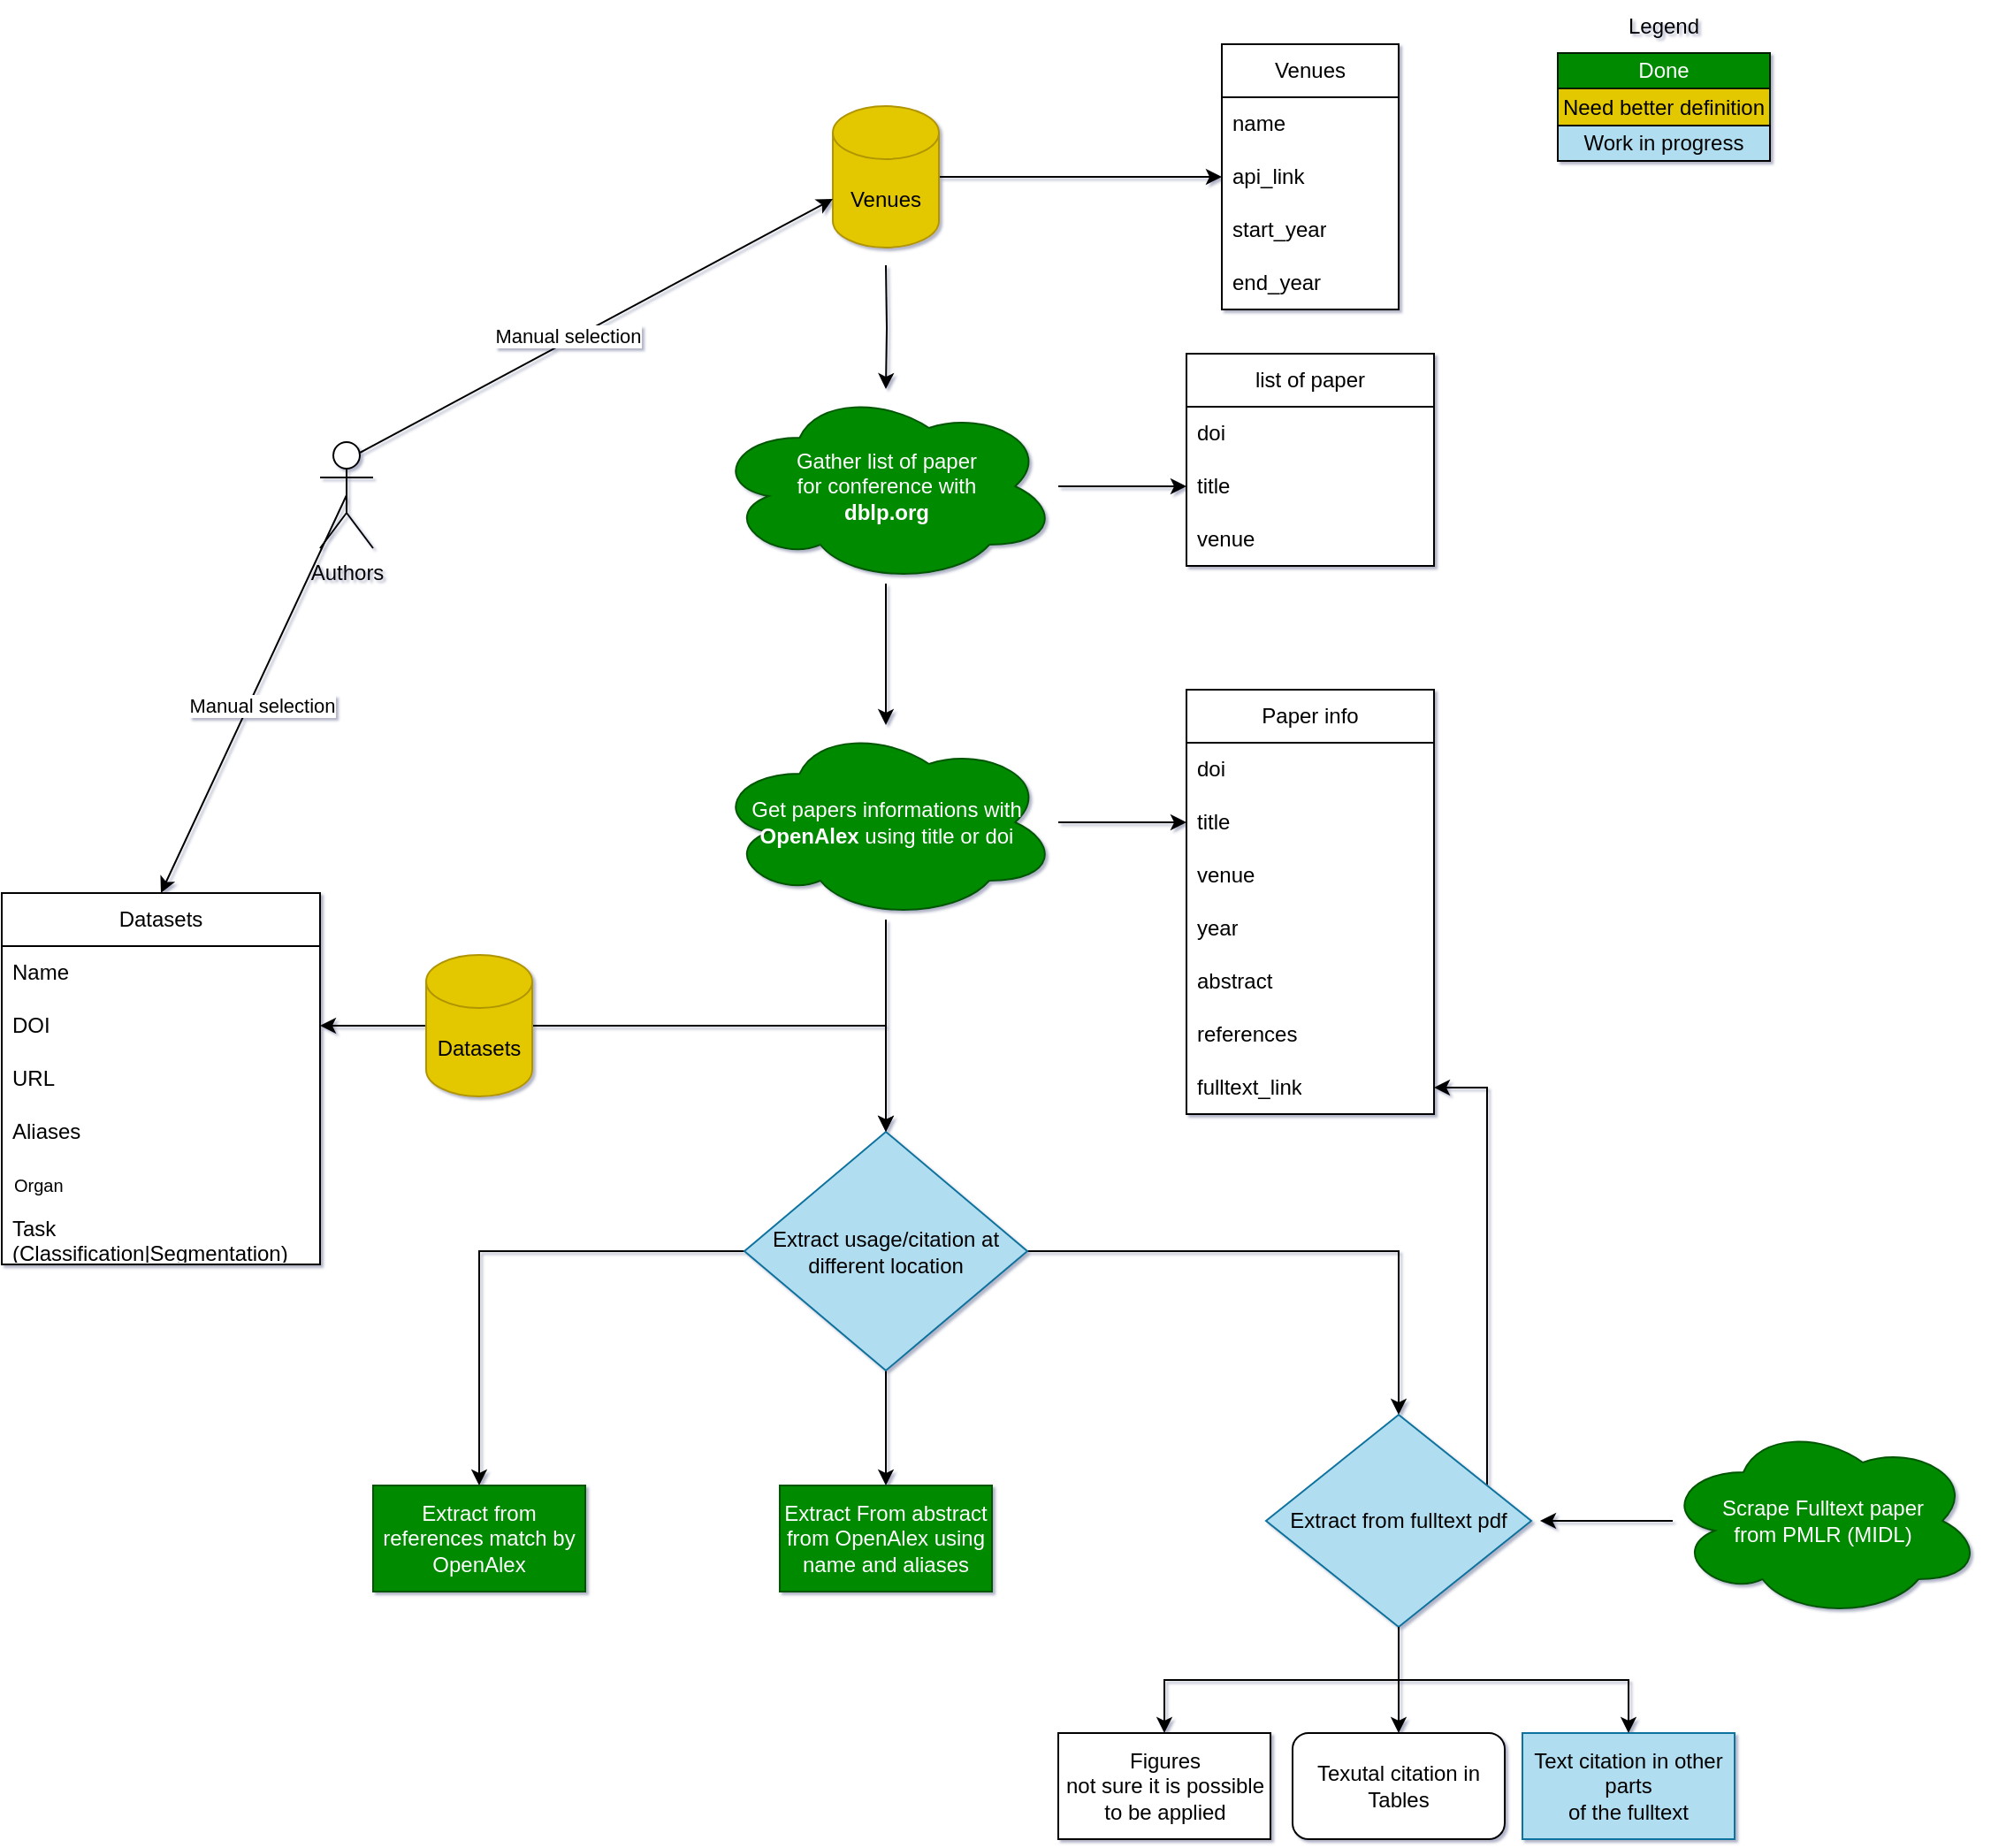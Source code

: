 <mxfile version="22.0.2" type="device">
  <diagram name="Page-1" id="MRt8VWaJXjuL5FbVgIXO">
    <mxGraphModel dx="1114" dy="1863" grid="1" gridSize="10" guides="1" tooltips="1" connect="1" arrows="1" fold="1" page="1" pageScale="1" pageWidth="850" pageHeight="1100" math="0" shadow="1">
      <root>
        <mxCell id="0" />
        <mxCell id="1" parent="0" />
        <mxCell id="F-_gEhrIdPKjt7w1JV6R-5" value="" style="edgeStyle=orthogonalEdgeStyle;rounded=0;orthogonalLoop=1;jettySize=auto;html=1;" parent="1" target="F-_gEhrIdPKjt7w1JV6R-4" edge="1">
          <mxGeometry relative="1" as="geometry">
            <mxPoint x="500" y="120" as="sourcePoint" />
          </mxGeometry>
        </mxCell>
        <mxCell id="F-_gEhrIdPKjt7w1JV6R-8" value="" style="edgeStyle=orthogonalEdgeStyle;rounded=0;orthogonalLoop=1;jettySize=auto;html=1;" parent="1" source="F-_gEhrIdPKjt7w1JV6R-4" target="F-_gEhrIdPKjt7w1JV6R-7" edge="1">
          <mxGeometry relative="1" as="geometry" />
        </mxCell>
        <mxCell id="F-_gEhrIdPKjt7w1JV6R-20" value="" style="edgeStyle=orthogonalEdgeStyle;rounded=0;orthogonalLoop=1;jettySize=auto;html=1;entryX=0;entryY=0.5;entryDx=0;entryDy=0;" parent="1" source="F-_gEhrIdPKjt7w1JV6R-4" target="F-_gEhrIdPKjt7w1JV6R-14" edge="1">
          <mxGeometry relative="1" as="geometry" />
        </mxCell>
        <mxCell id="F-_gEhrIdPKjt7w1JV6R-4" value="Gather list of paper&lt;br&gt;for conference with&lt;br&gt;&lt;b&gt;dblp.org&lt;/b&gt;" style="ellipse;shape=cloud;whiteSpace=wrap;html=1;rounded=0;fillColor=#008a00;fontColor=#ffffff;strokeColor=#005700;" parent="1" vertex="1">
          <mxGeometry x="402.5" y="190" width="195" height="110" as="geometry" />
        </mxCell>
        <mxCell id="F-_gEhrIdPKjt7w1JV6R-19" value="" style="edgeStyle=orthogonalEdgeStyle;rounded=0;orthogonalLoop=1;jettySize=auto;html=1;entryX=0;entryY=0.5;entryDx=0;entryDy=0;" parent="1" source="F-_gEhrIdPKjt7w1JV6R-7" target="F-_gEhrIdPKjt7w1JV6R-10" edge="1">
          <mxGeometry relative="1" as="geometry" />
        </mxCell>
        <mxCell id="F-_gEhrIdPKjt7w1JV6R-24" value="" style="edgeStyle=orthogonalEdgeStyle;rounded=0;orthogonalLoop=1;jettySize=auto;html=1;entryX=0.5;entryY=0;entryDx=0;entryDy=0;" parent="1" source="F-_gEhrIdPKjt7w1JV6R-7" target="F-_gEhrIdPKjt7w1JV6R-26" edge="1">
          <mxGeometry relative="1" as="geometry">
            <mxPoint x="500" y="595" as="targetPoint" />
          </mxGeometry>
        </mxCell>
        <mxCell id="F-_gEhrIdPKjt7w1JV6R-7" value="Get papers informations with &lt;b&gt;OpenAlex &lt;/b&gt;using title or doi" style="ellipse;shape=cloud;whiteSpace=wrap;html=1;rounded=0;fillColor=#008a00;strokeColor=#005700;fontColor=#ffffff;" parent="1" vertex="1">
          <mxGeometry x="402.5" y="380" width="195" height="110" as="geometry" />
        </mxCell>
        <mxCell id="F-_gEhrIdPKjt7w1JV6R-9" value="Paper info" style="swimlane;fontStyle=0;childLayout=stackLayout;horizontal=1;startSize=30;horizontalStack=0;resizeParent=1;resizeParentMax=0;resizeLast=0;collapsible=1;marginBottom=0;whiteSpace=wrap;html=1;glass=0;swimlaneFillColor=default;" parent="1" vertex="1">
          <mxGeometry x="670" y="360" width="140" height="240" as="geometry">
            <mxRectangle x="670" y="360" width="100" height="30" as="alternateBounds" />
          </mxGeometry>
        </mxCell>
        <mxCell id="F-_gEhrIdPKjt7w1JV6R-11" value="doi" style="text;strokeColor=none;fillColor=none;align=left;verticalAlign=middle;spacingLeft=4;spacingRight=4;overflow=hidden;points=[[0,0.5],[1,0.5]];portConstraint=eastwest;rotatable=0;whiteSpace=wrap;html=1;" parent="F-_gEhrIdPKjt7w1JV6R-9" vertex="1">
          <mxGeometry y="30" width="140" height="30" as="geometry" />
        </mxCell>
        <mxCell id="F-_gEhrIdPKjt7w1JV6R-10" value="title" style="text;strokeColor=none;fillColor=none;align=left;verticalAlign=middle;spacingLeft=4;spacingRight=4;overflow=hidden;points=[[0,0.5],[1,0.5]];portConstraint=eastwest;rotatable=0;whiteSpace=wrap;html=1;" parent="F-_gEhrIdPKjt7w1JV6R-9" vertex="1">
          <mxGeometry y="60" width="140" height="30" as="geometry" />
        </mxCell>
        <mxCell id="F-_gEhrIdPKjt7w1JV6R-22" value="venue" style="text;strokeColor=none;fillColor=none;align=left;verticalAlign=middle;spacingLeft=4;spacingRight=4;overflow=hidden;points=[[0,0.5],[1,0.5]];portConstraint=eastwest;rotatable=0;whiteSpace=wrap;html=1;" parent="F-_gEhrIdPKjt7w1JV6R-9" vertex="1">
          <mxGeometry y="90" width="140" height="30" as="geometry" />
        </mxCell>
        <mxCell id="F-_gEhrIdPKjt7w1JV6R-12" value="year" style="text;strokeColor=none;fillColor=none;align=left;verticalAlign=middle;spacingLeft=4;spacingRight=4;overflow=hidden;points=[[0,0.5],[1,0.5]];portConstraint=eastwest;rotatable=0;whiteSpace=wrap;html=1;" parent="F-_gEhrIdPKjt7w1JV6R-9" vertex="1">
          <mxGeometry y="120" width="140" height="30" as="geometry" />
        </mxCell>
        <mxCell id="F-_gEhrIdPKjt7w1JV6R-27" value="abstract" style="text;strokeColor=none;fillColor=none;align=left;verticalAlign=middle;spacingLeft=4;spacingRight=4;overflow=hidden;points=[[0,0.5],[1,0.5]];portConstraint=eastwest;rotatable=0;whiteSpace=wrap;html=1;" parent="F-_gEhrIdPKjt7w1JV6R-9" vertex="1">
          <mxGeometry y="150" width="140" height="30" as="geometry" />
        </mxCell>
        <mxCell id="6M-qzXB2IST0H-mlk7Qq-1" value="references" style="text;strokeColor=none;fillColor=none;align=left;verticalAlign=middle;spacingLeft=4;spacingRight=4;overflow=hidden;points=[[0,0.5],[1,0.5]];portConstraint=eastwest;rotatable=0;whiteSpace=wrap;html=1;" parent="F-_gEhrIdPKjt7w1JV6R-9" vertex="1">
          <mxGeometry y="180" width="140" height="30" as="geometry" />
        </mxCell>
        <mxCell id="F-_gEhrIdPKjt7w1JV6R-21" value="fulltext_link" style="text;strokeColor=none;fillColor=none;align=left;verticalAlign=middle;spacingLeft=4;spacingRight=4;overflow=hidden;points=[[0,0.5],[1,0.5]];portConstraint=eastwest;rotatable=0;whiteSpace=wrap;html=1;" parent="F-_gEhrIdPKjt7w1JV6R-9" vertex="1">
          <mxGeometry y="210" width="140" height="30" as="geometry" />
        </mxCell>
        <mxCell id="F-_gEhrIdPKjt7w1JV6R-13" value="list of paper" style="swimlane;fontStyle=0;childLayout=stackLayout;horizontal=1;startSize=30;horizontalStack=0;resizeParent=1;resizeParentMax=0;resizeLast=0;collapsible=1;marginBottom=0;whiteSpace=wrap;html=1;swimlaneFillColor=default;" parent="1" vertex="1">
          <mxGeometry x="670" y="170" width="140" height="120" as="geometry" />
        </mxCell>
        <mxCell id="F-_gEhrIdPKjt7w1JV6R-15" value="doi" style="text;strokeColor=none;fillColor=none;align=left;verticalAlign=middle;spacingLeft=4;spacingRight=4;overflow=hidden;points=[[0,0.5],[1,0.5]];portConstraint=eastwest;rotatable=0;whiteSpace=wrap;html=1;" parent="F-_gEhrIdPKjt7w1JV6R-13" vertex="1">
          <mxGeometry y="30" width="140" height="30" as="geometry" />
        </mxCell>
        <mxCell id="F-_gEhrIdPKjt7w1JV6R-14" value="title" style="text;strokeColor=none;fillColor=none;align=left;verticalAlign=middle;spacingLeft=4;spacingRight=4;overflow=hidden;points=[[0,0.5],[1,0.5]];portConstraint=eastwest;rotatable=0;whiteSpace=wrap;html=1;" parent="F-_gEhrIdPKjt7w1JV6R-13" vertex="1">
          <mxGeometry y="60" width="140" height="30" as="geometry" />
        </mxCell>
        <mxCell id="F-_gEhrIdPKjt7w1JV6R-64" value="venue" style="text;strokeColor=none;fillColor=none;align=left;verticalAlign=middle;spacingLeft=4;spacingRight=4;overflow=hidden;points=[[0,0.5],[1,0.5]];portConstraint=eastwest;rotatable=0;whiteSpace=wrap;html=1;" parent="F-_gEhrIdPKjt7w1JV6R-13" vertex="1">
          <mxGeometry y="90" width="140" height="30" as="geometry" />
        </mxCell>
        <mxCell id="F-_gEhrIdPKjt7w1JV6R-44" value="" style="edgeStyle=orthogonalEdgeStyle;rounded=0;orthogonalLoop=1;jettySize=auto;html=1;" parent="1" source="F-_gEhrIdPKjt7w1JV6R-26" target="F-_gEhrIdPKjt7w1JV6R-43" edge="1">
          <mxGeometry relative="1" as="geometry" />
        </mxCell>
        <mxCell id="F-_gEhrIdPKjt7w1JV6R-46" value="" style="edgeStyle=orthogonalEdgeStyle;rounded=0;orthogonalLoop=1;jettySize=auto;html=1;" parent="1" source="F-_gEhrIdPKjt7w1JV6R-26" target="F-_gEhrIdPKjt7w1JV6R-45" edge="1">
          <mxGeometry relative="1" as="geometry" />
        </mxCell>
        <mxCell id="F-_gEhrIdPKjt7w1JV6R-48" value="" style="edgeStyle=orthogonalEdgeStyle;rounded=0;orthogonalLoop=1;jettySize=auto;html=1;entryX=0.5;entryY=0;entryDx=0;entryDy=0;" parent="1" source="F-_gEhrIdPKjt7w1JV6R-26" target="F-_gEhrIdPKjt7w1JV6R-52" edge="1">
          <mxGeometry relative="1" as="geometry">
            <mxPoint x="740" y="810" as="targetPoint" />
          </mxGeometry>
        </mxCell>
        <mxCell id="F-_gEhrIdPKjt7w1JV6R-26" value="Extract usage/citation at different location" style="rhombus;whiteSpace=wrap;html=1;fillColor=#b1ddf0;strokeColor=#10739e;" parent="1" vertex="1">
          <mxGeometry x="420" y="610" width="160" height="135" as="geometry" />
        </mxCell>
        <mxCell id="F-_gEhrIdPKjt7w1JV6R-34" value="" style="edgeStyle=orthogonalEdgeStyle;rounded=0;orthogonalLoop=1;jettySize=auto;html=1;entryX=0;entryY=0.5;entryDx=0;entryDy=0;" parent="1" source="F-_gEhrIdPKjt7w1JV6R-28" target="F-_gEhrIdPKjt7w1JV6R-61" edge="1">
          <mxGeometry relative="1" as="geometry" />
        </mxCell>
        <mxCell id="F-_gEhrIdPKjt7w1JV6R-28" value="Venues" style="shape=cylinder3;whiteSpace=wrap;html=1;boundedLbl=1;backgroundOutline=1;size=15;labelBackgroundColor=none;labelBorderColor=none;fillColor=#e3c800;fontColor=#000000;strokeColor=#B09500;" parent="1" vertex="1">
          <mxGeometry x="470" y="30" width="60" height="80" as="geometry" />
        </mxCell>
        <mxCell id="F-_gEhrIdPKjt7w1JV6R-29" value="Venues" style="swimlane;fontStyle=0;childLayout=stackLayout;horizontal=1;startSize=30;horizontalStack=0;resizeParent=1;resizeParentMax=0;resizeLast=0;collapsible=1;marginBottom=0;whiteSpace=wrap;html=1;swimlaneFillColor=default;" parent="1" vertex="1">
          <mxGeometry x="690" y="-5" width="100" height="150" as="geometry" />
        </mxCell>
        <mxCell id="F-_gEhrIdPKjt7w1JV6R-30" value="name" style="text;strokeColor=none;fillColor=none;align=left;verticalAlign=middle;spacingLeft=4;spacingRight=4;overflow=hidden;points=[[0,0.5],[1,0.5]];portConstraint=eastwest;rotatable=0;whiteSpace=wrap;html=1;" parent="F-_gEhrIdPKjt7w1JV6R-29" vertex="1">
          <mxGeometry y="30" width="100" height="30" as="geometry" />
        </mxCell>
        <mxCell id="F-_gEhrIdPKjt7w1JV6R-61" value="api_link" style="text;strokeColor=none;fillColor=none;align=left;verticalAlign=middle;spacingLeft=4;spacingRight=4;overflow=hidden;points=[[0,0.5],[1,0.5]];portConstraint=eastwest;rotatable=0;whiteSpace=wrap;html=1;" parent="F-_gEhrIdPKjt7w1JV6R-29" vertex="1">
          <mxGeometry y="60" width="100" height="30" as="geometry" />
        </mxCell>
        <mxCell id="F-_gEhrIdPKjt7w1JV6R-31" value="start_year" style="text;strokeColor=none;fillColor=none;align=left;verticalAlign=middle;spacingLeft=4;spacingRight=4;overflow=hidden;points=[[0,0.5],[1,0.5]];portConstraint=eastwest;rotatable=0;whiteSpace=wrap;html=1;" parent="F-_gEhrIdPKjt7w1JV6R-29" vertex="1">
          <mxGeometry y="90" width="100" height="30" as="geometry" />
        </mxCell>
        <mxCell id="F-_gEhrIdPKjt7w1JV6R-32" value="end_year" style="text;strokeColor=none;fillColor=none;align=left;verticalAlign=middle;spacingLeft=4;spacingRight=4;overflow=hidden;points=[[0,0.5],[1,0.5]];portConstraint=eastwest;rotatable=0;whiteSpace=wrap;html=1;" parent="F-_gEhrIdPKjt7w1JV6R-29" vertex="1">
          <mxGeometry y="120" width="100" height="30" as="geometry" />
        </mxCell>
        <mxCell id="F-_gEhrIdPKjt7w1JV6R-40" value="" style="edgeStyle=orthogonalEdgeStyle;rounded=0;orthogonalLoop=1;jettySize=auto;html=1;" parent="1" source="F-_gEhrIdPKjt7w1JV6R-35" target="F-_gEhrIdPKjt7w1JV6R-38" edge="1">
          <mxGeometry relative="1" as="geometry" />
        </mxCell>
        <mxCell id="F-_gEhrIdPKjt7w1JV6R-42" style="edgeStyle=orthogonalEdgeStyle;rounded=0;orthogonalLoop=1;jettySize=auto;html=1;entryX=0.5;entryY=0;entryDx=0;entryDy=0;" parent="1" source="F-_gEhrIdPKjt7w1JV6R-35" target="F-_gEhrIdPKjt7w1JV6R-26" edge="1">
          <mxGeometry relative="1" as="geometry" />
        </mxCell>
        <mxCell id="F-_gEhrIdPKjt7w1JV6R-35" value="Datasets" style="shape=cylinder3;whiteSpace=wrap;html=1;boundedLbl=1;backgroundOutline=1;size=15;fillColor=#e3c800;fontColor=#000000;strokeColor=#B09500;" parent="1" vertex="1">
          <mxGeometry x="240" y="510" width="60" height="80" as="geometry" />
        </mxCell>
        <mxCell id="F-_gEhrIdPKjt7w1JV6R-36" value="Datasets" style="swimlane;fontStyle=0;childLayout=stackLayout;horizontal=1;startSize=30;horizontalStack=0;resizeParent=1;resizeParentMax=0;resizeLast=0;collapsible=1;marginBottom=0;whiteSpace=wrap;html=1;swimlaneFillColor=default;" parent="1" vertex="1">
          <mxGeometry y="475" width="180" height="210" as="geometry" />
        </mxCell>
        <mxCell id="F-_gEhrIdPKjt7w1JV6R-37" value="Name" style="text;strokeColor=none;fillColor=none;align=left;verticalAlign=middle;spacingLeft=4;spacingRight=4;overflow=hidden;points=[[0,0.5],[1,0.5]];portConstraint=eastwest;rotatable=0;whiteSpace=wrap;html=1;" parent="F-_gEhrIdPKjt7w1JV6R-36" vertex="1">
          <mxGeometry y="30" width="180" height="30" as="geometry" />
        </mxCell>
        <mxCell id="F-_gEhrIdPKjt7w1JV6R-38" value="DOI" style="text;strokeColor=none;fillColor=none;align=left;verticalAlign=middle;spacingLeft=4;spacingRight=4;overflow=hidden;points=[[0,0.5],[1,0.5]];portConstraint=eastwest;rotatable=0;whiteSpace=wrap;html=1;" parent="F-_gEhrIdPKjt7w1JV6R-36" vertex="1">
          <mxGeometry y="60" width="180" height="30" as="geometry" />
        </mxCell>
        <mxCell id="F-_gEhrIdPKjt7w1JV6R-62" value="URL" style="text;strokeColor=none;fillColor=none;align=left;verticalAlign=middle;spacingLeft=4;spacingRight=4;overflow=hidden;points=[[0,0.5],[1,0.5]];portConstraint=eastwest;rotatable=0;whiteSpace=wrap;html=1;" parent="F-_gEhrIdPKjt7w1JV6R-36" vertex="1">
          <mxGeometry y="90" width="180" height="30" as="geometry" />
        </mxCell>
        <mxCell id="F-_gEhrIdPKjt7w1JV6R-63" value="Aliases" style="text;strokeColor=none;fillColor=none;align=left;verticalAlign=middle;spacingLeft=4;spacingRight=4;overflow=hidden;points=[[0,0.5],[1,0.5]];portConstraint=eastwest;rotatable=0;whiteSpace=wrap;html=1;" parent="F-_gEhrIdPKjt7w1JV6R-36" vertex="1">
          <mxGeometry y="120" width="180" height="30" as="geometry" />
        </mxCell>
        <mxCell id="F-_gEhrIdPKjt7w1JV6R-39" value="&lt;table style=&quot;font-family: &amp;quot;Liberation Sans&amp;quot;; font-size: x-small;&quot; border=&quot;0&quot; cellspacing=&quot;0&quot;&gt;&lt;colgroup width=&quot;281&quot;&gt;&lt;/colgroup&gt;&lt;tbody&gt;&lt;tr&gt;&lt;td align=&quot;left&quot; height=&quot;17&quot;&gt;Organ&lt;/td&gt;&lt;/tr&gt;&lt;/tbody&gt;&lt;/table&gt;" style="text;strokeColor=none;fillColor=none;align=left;verticalAlign=middle;spacingLeft=4;spacingRight=4;overflow=hidden;points=[[0,0.5],[1,0.5]];portConstraint=eastwest;rotatable=0;whiteSpace=wrap;html=1;" parent="F-_gEhrIdPKjt7w1JV6R-36" vertex="1">
          <mxGeometry y="150" width="180" height="30" as="geometry" />
        </mxCell>
        <mxCell id="F-_gEhrIdPKjt7w1JV6R-41" value="Task (Classification|Segmentation)" style="text;strokeColor=none;fillColor=none;align=left;verticalAlign=middle;spacingLeft=4;spacingRight=4;overflow=hidden;points=[[0,0.5],[1,0.5]];portConstraint=eastwest;rotatable=0;whiteSpace=wrap;html=1;" parent="F-_gEhrIdPKjt7w1JV6R-36" vertex="1">
          <mxGeometry y="180" width="180" height="30" as="geometry" />
        </mxCell>
        <mxCell id="F-_gEhrIdPKjt7w1JV6R-43" value="Extract from references match by OpenAlex" style="whiteSpace=wrap;html=1;fillColor=#008a00;strokeColor=#005700;fontColor=#ffffff;" parent="1" vertex="1">
          <mxGeometry x="210" y="810" width="120" height="60" as="geometry" />
        </mxCell>
        <mxCell id="F-_gEhrIdPKjt7w1JV6R-45" value="Extract From abstract from OpenAlex using name and aliases" style="rounded=0;whiteSpace=wrap;html=1;fillColor=#008a00;strokeColor=#005700;fontColor=#ffffff;" parent="1" vertex="1">
          <mxGeometry x="440" y="810" width="120" height="60" as="geometry" />
        </mxCell>
        <mxCell id="F-_gEhrIdPKjt7w1JV6R-51" value="" style="edgeStyle=orthogonalEdgeStyle;rounded=0;orthogonalLoop=1;jettySize=auto;html=1;exitX=0.5;exitY=1;exitDx=0;exitDy=0;" parent="1" source="F-_gEhrIdPKjt7w1JV6R-52" target="F-_gEhrIdPKjt7w1JV6R-50" edge="1">
          <mxGeometry relative="1" as="geometry">
            <mxPoint x="740" y="870" as="sourcePoint" />
          </mxGeometry>
        </mxCell>
        <mxCell id="F-_gEhrIdPKjt7w1JV6R-49" value="" style="endArrow=classic;html=1;rounded=0;exitX=1;exitY=0.5;exitDx=0;exitDy=0;entryX=1;entryY=0.5;entryDx=0;entryDy=0;" parent="1" source="F-_gEhrIdPKjt7w1JV6R-52" target="F-_gEhrIdPKjt7w1JV6R-21" edge="1">
          <mxGeometry width="50" height="50" relative="1" as="geometry">
            <mxPoint x="800" y="840" as="sourcePoint" />
            <mxPoint x="810" y="520" as="targetPoint" />
            <Array as="points">
              <mxPoint x="840" y="830" />
              <mxPoint x="840" y="585" />
            </Array>
          </mxGeometry>
        </mxCell>
        <mxCell id="F-_gEhrIdPKjt7w1JV6R-50" value="Texutal citation in Tables" style="whiteSpace=wrap;html=1;rounded=1;" parent="1" vertex="1">
          <mxGeometry x="730" y="950" width="120" height="60" as="geometry" />
        </mxCell>
        <mxCell id="F-_gEhrIdPKjt7w1JV6R-56" value="" style="edgeStyle=orthogonalEdgeStyle;rounded=0;orthogonalLoop=1;jettySize=auto;html=1;" parent="1" source="F-_gEhrIdPKjt7w1JV6R-52" target="F-_gEhrIdPKjt7w1JV6R-55" edge="1">
          <mxGeometry relative="1" as="geometry" />
        </mxCell>
        <mxCell id="F-_gEhrIdPKjt7w1JV6R-52" value="Extract from fulltext pdf &lt;br&gt;" style="rhombus;whiteSpace=wrap;html=1;fillColor=#b1ddf0;strokeColor=#10739e;" parent="1" vertex="1">
          <mxGeometry x="715" y="770" width="150" height="120" as="geometry" />
        </mxCell>
        <mxCell id="F-_gEhrIdPKjt7w1JV6R-55" value="Figures&lt;br&gt;not sure it is possible to be applied" style="whiteSpace=wrap;html=1;" parent="1" vertex="1">
          <mxGeometry x="597.5" y="950" width="120" height="60" as="geometry" />
        </mxCell>
        <mxCell id="F-_gEhrIdPKjt7w1JV6R-58" value="Text citation in other parts&lt;br&gt;of the fulltext" style="rounded=0;whiteSpace=wrap;html=1;fillColor=#b1ddf0;strokeColor=#10739e;" parent="1" vertex="1">
          <mxGeometry x="860" y="950" width="120" height="60" as="geometry" />
        </mxCell>
        <mxCell id="F-_gEhrIdPKjt7w1JV6R-60" value="" style="endArrow=classic;html=1;rounded=0;exitX=0.5;exitY=1;exitDx=0;exitDy=0;entryX=0.5;entryY=0;entryDx=0;entryDy=0;" parent="1" source="F-_gEhrIdPKjt7w1JV6R-52" target="F-_gEhrIdPKjt7w1JV6R-58" edge="1">
          <mxGeometry width="50" height="50" relative="1" as="geometry">
            <mxPoint x="970" y="970" as="sourcePoint" />
            <mxPoint x="1020" y="920" as="targetPoint" />
            <Array as="points">
              <mxPoint x="790" y="920" />
              <mxPoint x="920" y="920" />
            </Array>
          </mxGeometry>
        </mxCell>
        <mxCell id="F-_gEhrIdPKjt7w1JV6R-65" value="Authors" style="shape=umlActor;verticalLabelPosition=bottom;verticalAlign=top;html=1;outlineConnect=0;" parent="1" vertex="1">
          <mxGeometry x="180" y="220" width="30" height="60" as="geometry" />
        </mxCell>
        <mxCell id="F-_gEhrIdPKjt7w1JV6R-66" value="" style="endArrow=classic;html=1;rounded=0;exitX=0.75;exitY=0.1;exitDx=0;exitDy=0;exitPerimeter=0;entryX=0;entryY=0;entryDx=0;entryDy=52.5;entryPerimeter=0;" parent="1" source="F-_gEhrIdPKjt7w1JV6R-65" target="F-_gEhrIdPKjt7w1JV6R-28" edge="1">
          <mxGeometry width="50" height="50" relative="1" as="geometry">
            <mxPoint x="170" y="80" as="sourcePoint" />
            <mxPoint x="220" y="30" as="targetPoint" />
          </mxGeometry>
        </mxCell>
        <mxCell id="F-_gEhrIdPKjt7w1JV6R-69" value="Manual selection" style="edgeLabel;html=1;align=center;verticalAlign=middle;resizable=0;points=[];" parent="F-_gEhrIdPKjt7w1JV6R-66" vertex="1" connectable="0">
          <mxGeometry x="-0.567" y="-1" relative="1" as="geometry">
            <mxPoint x="59" y="-36" as="offset" />
          </mxGeometry>
        </mxCell>
        <mxCell id="F-_gEhrIdPKjt7w1JV6R-70" value="" style="endArrow=classic;html=1;rounded=0;exitX=0.5;exitY=0.5;exitDx=0;exitDy=0;exitPerimeter=0;entryX=0.5;entryY=0;entryDx=0;entryDy=0;" parent="1" source="F-_gEhrIdPKjt7w1JV6R-65" target="F-_gEhrIdPKjt7w1JV6R-36" edge="1">
          <mxGeometry width="50" height="50" relative="1" as="geometry">
            <mxPoint x="213" y="236" as="sourcePoint" />
            <mxPoint x="480" y="93" as="targetPoint" />
          </mxGeometry>
        </mxCell>
        <mxCell id="F-_gEhrIdPKjt7w1JV6R-71" value="Manual selection" style="edgeLabel;html=1;align=center;verticalAlign=middle;resizable=0;points=[];" parent="F-_gEhrIdPKjt7w1JV6R-70" vertex="1" connectable="0">
          <mxGeometry x="-0.567" y="-1" relative="1" as="geometry">
            <mxPoint x="-25" y="70" as="offset" />
          </mxGeometry>
        </mxCell>
        <mxCell id="KmYlp_m_mE-FBSN2se02-2" value="" style="edgeStyle=orthogonalEdgeStyle;rounded=0;orthogonalLoop=1;jettySize=auto;html=1;" parent="1" edge="1">
          <mxGeometry relative="1" as="geometry">
            <mxPoint x="945" y="830" as="sourcePoint" />
            <mxPoint x="870" y="830" as="targetPoint" />
          </mxGeometry>
        </mxCell>
        <mxCell id="KmYlp_m_mE-FBSN2se02-1" value="Scrape Fulltext paper&lt;br&gt;from PMLR (MIDL)" style="ellipse;shape=cloud;whiteSpace=wrap;html=1;fillColor=#008a00;strokeColor=#005700;fontColor=#ffffff;" parent="1" vertex="1">
          <mxGeometry x="940" y="775" width="180" height="110" as="geometry" />
        </mxCell>
        <mxCell id="KmYlp_m_mE-FBSN2se02-3" value="Done" style="rounded=0;whiteSpace=wrap;html=1;fillColor=#008a00;strokeColor=#061D00;fontColor=#ffffff;" parent="1" vertex="1">
          <mxGeometry x="880" width="120" height="20" as="geometry" />
        </mxCell>
        <mxCell id="KmYlp_m_mE-FBSN2se02-4" value="Need better definition" style="rounded=0;whiteSpace=wrap;html=1;fillColor=#E3C800;fontColor=#000000;strokeColor=#061D00;" parent="1" vertex="1">
          <mxGeometry x="880" y="20" width="120" height="21" as="geometry" />
        </mxCell>
        <mxCell id="KmYlp_m_mE-FBSN2se02-5" value="Work in progress" style="rounded=0;whiteSpace=wrap;html=1;fillColor=#b1ddf0;strokeColor=#000000;" parent="1" vertex="1">
          <mxGeometry x="880" y="41" width="120" height="20" as="geometry" />
        </mxCell>
        <mxCell id="KmYlp_m_mE-FBSN2se02-7" value="Legend" style="text;html=1;strokeColor=none;fillColor=none;align=center;verticalAlign=middle;whiteSpace=wrap;rounded=0;" parent="1" vertex="1">
          <mxGeometry x="910" y="-30" width="60" height="30" as="geometry" />
        </mxCell>
      </root>
    </mxGraphModel>
  </diagram>
</mxfile>
